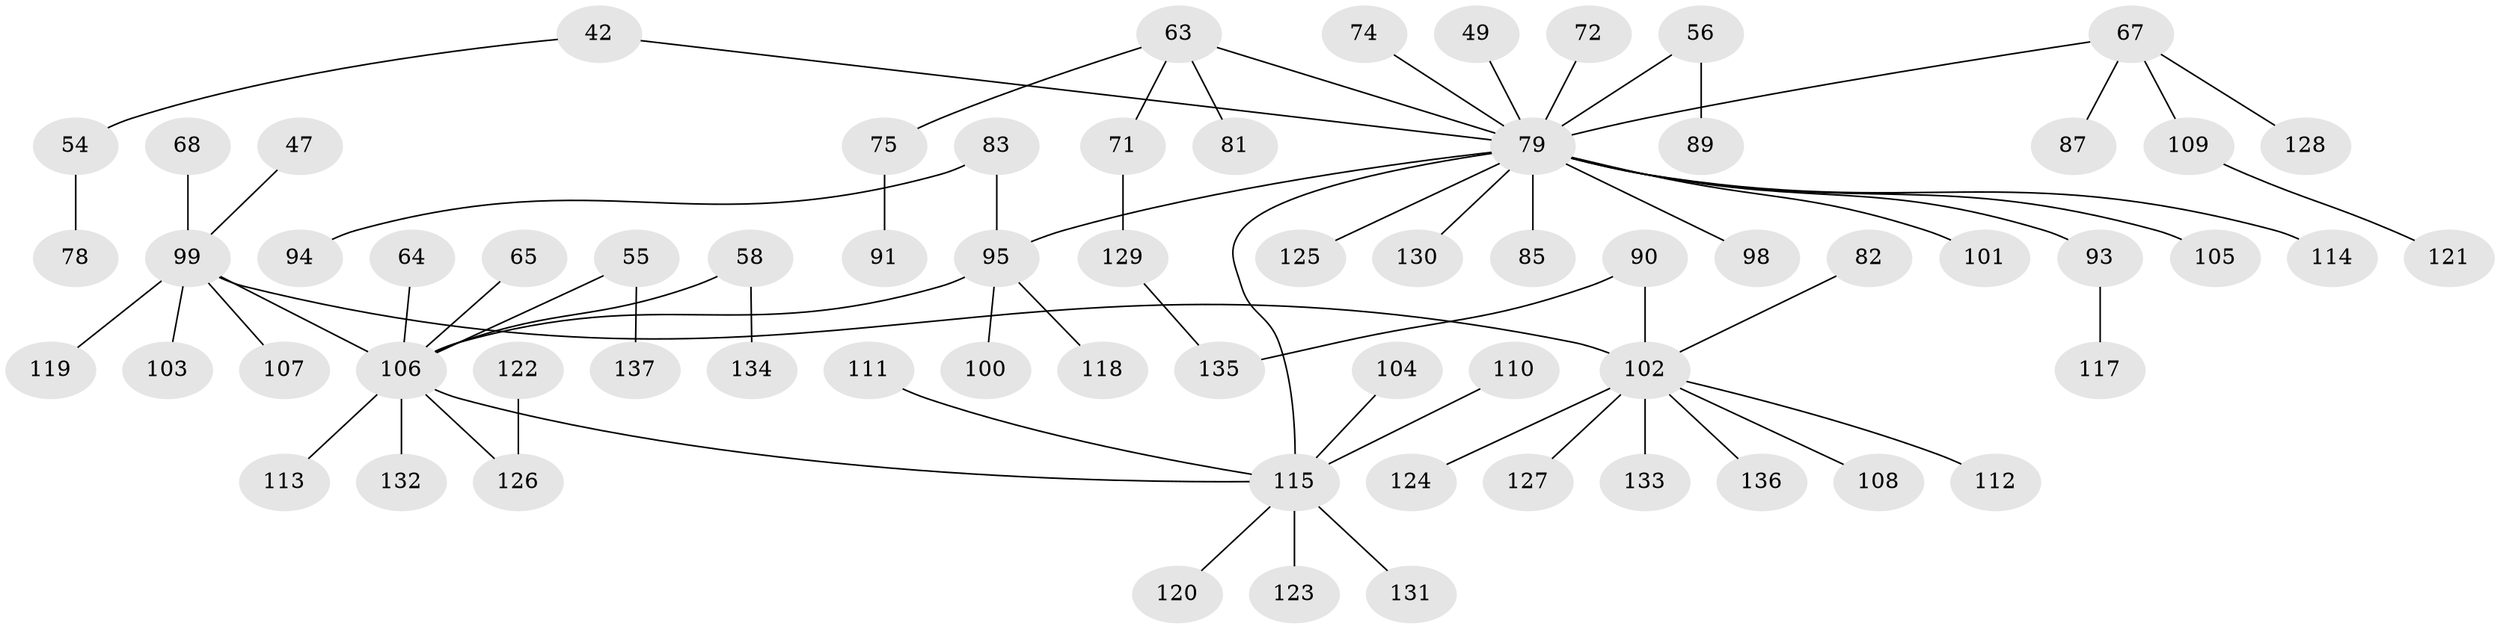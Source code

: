 // original degree distribution, {5: 0.072992700729927, 4: 0.0364963503649635, 3: 0.13138686131386862, 7: 0.0072992700729927005, 2: 0.2846715328467153, 1: 0.45985401459854014, 6: 0.0072992700729927005}
// Generated by graph-tools (version 1.1) at 2025/42/03/09/25 04:42:48]
// undirected, 68 vertices, 69 edges
graph export_dot {
graph [start="1"]
  node [color=gray90,style=filled];
  42;
  47;
  49;
  54;
  55;
  56 [super="+18"];
  58;
  63 [super="+44+45"];
  64;
  65;
  67;
  68;
  71;
  72 [super="+11"];
  74;
  75;
  78;
  79 [super="+61+60+50+37"];
  81;
  82;
  83;
  85 [super="+36"];
  87;
  89;
  90;
  91;
  93 [super="+31"];
  94;
  95 [super="+84+80"];
  98 [super="+29"];
  99 [super="+20+66"];
  100;
  101 [super="+40"];
  102 [super="+88+86+76"];
  103;
  104;
  105;
  106 [super="+8+5+15+23+51+22+34+97+57"];
  107;
  108;
  109;
  110;
  111;
  112;
  113;
  114;
  115 [super="+28+62+41+92+96"];
  117;
  118;
  119;
  120;
  121;
  122;
  123;
  124;
  125;
  126 [super="+116"];
  127;
  128;
  129;
  130;
  131;
  132;
  133;
  134;
  135;
  136;
  137;
  42 -- 54;
  42 -- 79;
  47 -- 99;
  49 -- 79;
  54 -- 78;
  55 -- 137;
  55 -- 106;
  56 -- 89;
  56 -- 79;
  58 -- 134;
  58 -- 106;
  63 -- 81;
  63 -- 71;
  63 -- 75;
  63 -- 79;
  64 -- 106;
  65 -- 106;
  67 -- 87;
  67 -- 109;
  67 -- 128;
  67 -- 79;
  68 -- 99;
  71 -- 129;
  72 -- 79;
  74 -- 79;
  75 -- 91;
  79 -- 130;
  79 -- 105;
  79 -- 114;
  79 -- 125;
  79 -- 95;
  79 -- 98;
  79 -- 93;
  79 -- 85;
  79 -- 101;
  79 -- 115;
  82 -- 102;
  83 -- 94;
  83 -- 95;
  90 -- 135;
  90 -- 102;
  93 -- 117;
  95 -- 106;
  95 -- 100;
  95 -- 118;
  99 -- 102 [weight=2];
  99 -- 107;
  99 -- 106;
  99 -- 119;
  99 -- 103;
  102 -- 136;
  102 -- 124;
  102 -- 112;
  102 -- 133;
  102 -- 108;
  102 -- 127;
  104 -- 115;
  106 -- 132;
  106 -- 113;
  106 -- 126;
  106 -- 115;
  109 -- 121;
  110 -- 115;
  111 -- 115;
  115 -- 123;
  115 -- 131;
  115 -- 120;
  122 -- 126;
  129 -- 135;
}
